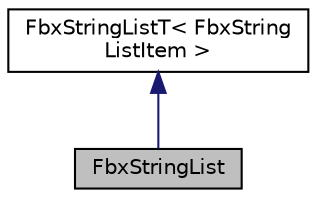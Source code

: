 digraph "FbxStringList"
{
  edge [fontname="Helvetica",fontsize="10",labelfontname="Helvetica",labelfontsize="10"];
  node [fontname="Helvetica",fontsize="10",shape=record];
  Node0 [label="FbxStringList",height=0.2,width=0.4,color="black", fillcolor="grey75", style="filled", fontcolor="black"];
  Node1 -> Node0 [dir="back",color="midnightblue",fontsize="10",style="solid"];
  Node1 [label="FbxStringListT\< FbxString\lListItem \>",height=0.2,width=0.4,color="black", fillcolor="white", style="filled",URL="$class_fbx_string_list_t.html"];
}
